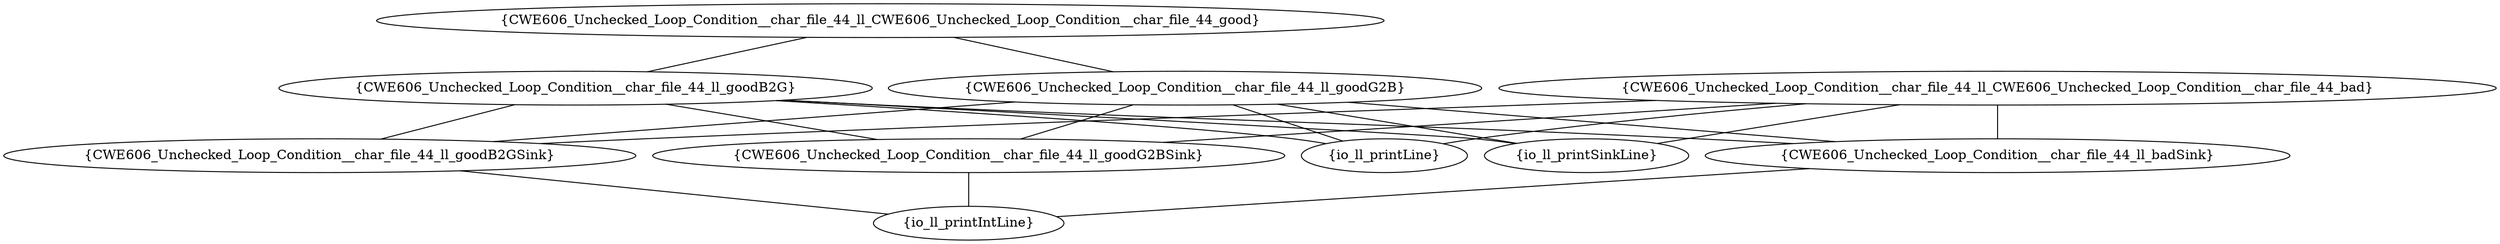 graph "cg graph" {
CWE606_Unchecked_Loop_Condition__char_file_44_ll_goodG2B [label="{CWE606_Unchecked_Loop_Condition__char_file_44_ll_goodG2B}"];
CWE606_Unchecked_Loop_Condition__char_file_44_ll_badSink [label="{CWE606_Unchecked_Loop_Condition__char_file_44_ll_badSink}"];
CWE606_Unchecked_Loop_Condition__char_file_44_ll_goodB2GSink [label="{CWE606_Unchecked_Loop_Condition__char_file_44_ll_goodB2GSink}"];
CWE606_Unchecked_Loop_Condition__char_file_44_ll_goodG2BSink [label="{CWE606_Unchecked_Loop_Condition__char_file_44_ll_goodG2BSink}"];
io_ll_printLine [label="{io_ll_printLine}"];
io_ll_printSinkLine [label="{io_ll_printSinkLine}"];
CWE606_Unchecked_Loop_Condition__char_file_44_ll_CWE606_Unchecked_Loop_Condition__char_file_44_good [label="{CWE606_Unchecked_Loop_Condition__char_file_44_ll_CWE606_Unchecked_Loop_Condition__char_file_44_good}"];
CWE606_Unchecked_Loop_Condition__char_file_44_ll_goodB2G [label="{CWE606_Unchecked_Loop_Condition__char_file_44_ll_goodB2G}"];
io_ll_printIntLine [label="{io_ll_printIntLine}"];
CWE606_Unchecked_Loop_Condition__char_file_44_ll_CWE606_Unchecked_Loop_Condition__char_file_44_bad [label="{CWE606_Unchecked_Loop_Condition__char_file_44_ll_CWE606_Unchecked_Loop_Condition__char_file_44_bad}"];
CWE606_Unchecked_Loop_Condition__char_file_44_ll_goodG2B -- CWE606_Unchecked_Loop_Condition__char_file_44_ll_badSink;
CWE606_Unchecked_Loop_Condition__char_file_44_ll_goodG2B -- CWE606_Unchecked_Loop_Condition__char_file_44_ll_goodB2GSink;
CWE606_Unchecked_Loop_Condition__char_file_44_ll_goodG2B -- CWE606_Unchecked_Loop_Condition__char_file_44_ll_goodG2BSink;
CWE606_Unchecked_Loop_Condition__char_file_44_ll_goodG2B -- io_ll_printLine;
CWE606_Unchecked_Loop_Condition__char_file_44_ll_goodG2B -- io_ll_printSinkLine;
CWE606_Unchecked_Loop_Condition__char_file_44_ll_CWE606_Unchecked_Loop_Condition__char_file_44_good -- CWE606_Unchecked_Loop_Condition__char_file_44_ll_goodG2B;
CWE606_Unchecked_Loop_Condition__char_file_44_ll_CWE606_Unchecked_Loop_Condition__char_file_44_good -- CWE606_Unchecked_Loop_Condition__char_file_44_ll_goodB2G;
CWE606_Unchecked_Loop_Condition__char_file_44_ll_goodB2GSink -- io_ll_printIntLine;
CWE606_Unchecked_Loop_Condition__char_file_44_ll_badSink -- io_ll_printIntLine;
CWE606_Unchecked_Loop_Condition__char_file_44_ll_goodB2G -- io_ll_printLine;
CWE606_Unchecked_Loop_Condition__char_file_44_ll_goodB2G -- CWE606_Unchecked_Loop_Condition__char_file_44_ll_badSink;
CWE606_Unchecked_Loop_Condition__char_file_44_ll_goodB2G -- CWE606_Unchecked_Loop_Condition__char_file_44_ll_goodB2GSink;
CWE606_Unchecked_Loop_Condition__char_file_44_ll_goodB2G -- CWE606_Unchecked_Loop_Condition__char_file_44_ll_goodG2BSink;
CWE606_Unchecked_Loop_Condition__char_file_44_ll_goodB2G -- io_ll_printSinkLine;
CWE606_Unchecked_Loop_Condition__char_file_44_ll_CWE606_Unchecked_Loop_Condition__char_file_44_bad -- io_ll_printLine;
CWE606_Unchecked_Loop_Condition__char_file_44_ll_CWE606_Unchecked_Loop_Condition__char_file_44_bad -- CWE606_Unchecked_Loop_Condition__char_file_44_ll_badSink;
CWE606_Unchecked_Loop_Condition__char_file_44_ll_CWE606_Unchecked_Loop_Condition__char_file_44_bad -- CWE606_Unchecked_Loop_Condition__char_file_44_ll_goodB2GSink;
CWE606_Unchecked_Loop_Condition__char_file_44_ll_CWE606_Unchecked_Loop_Condition__char_file_44_bad -- CWE606_Unchecked_Loop_Condition__char_file_44_ll_goodG2BSink;
CWE606_Unchecked_Loop_Condition__char_file_44_ll_CWE606_Unchecked_Loop_Condition__char_file_44_bad -- io_ll_printSinkLine;
CWE606_Unchecked_Loop_Condition__char_file_44_ll_goodG2BSink -- io_ll_printIntLine;
}
